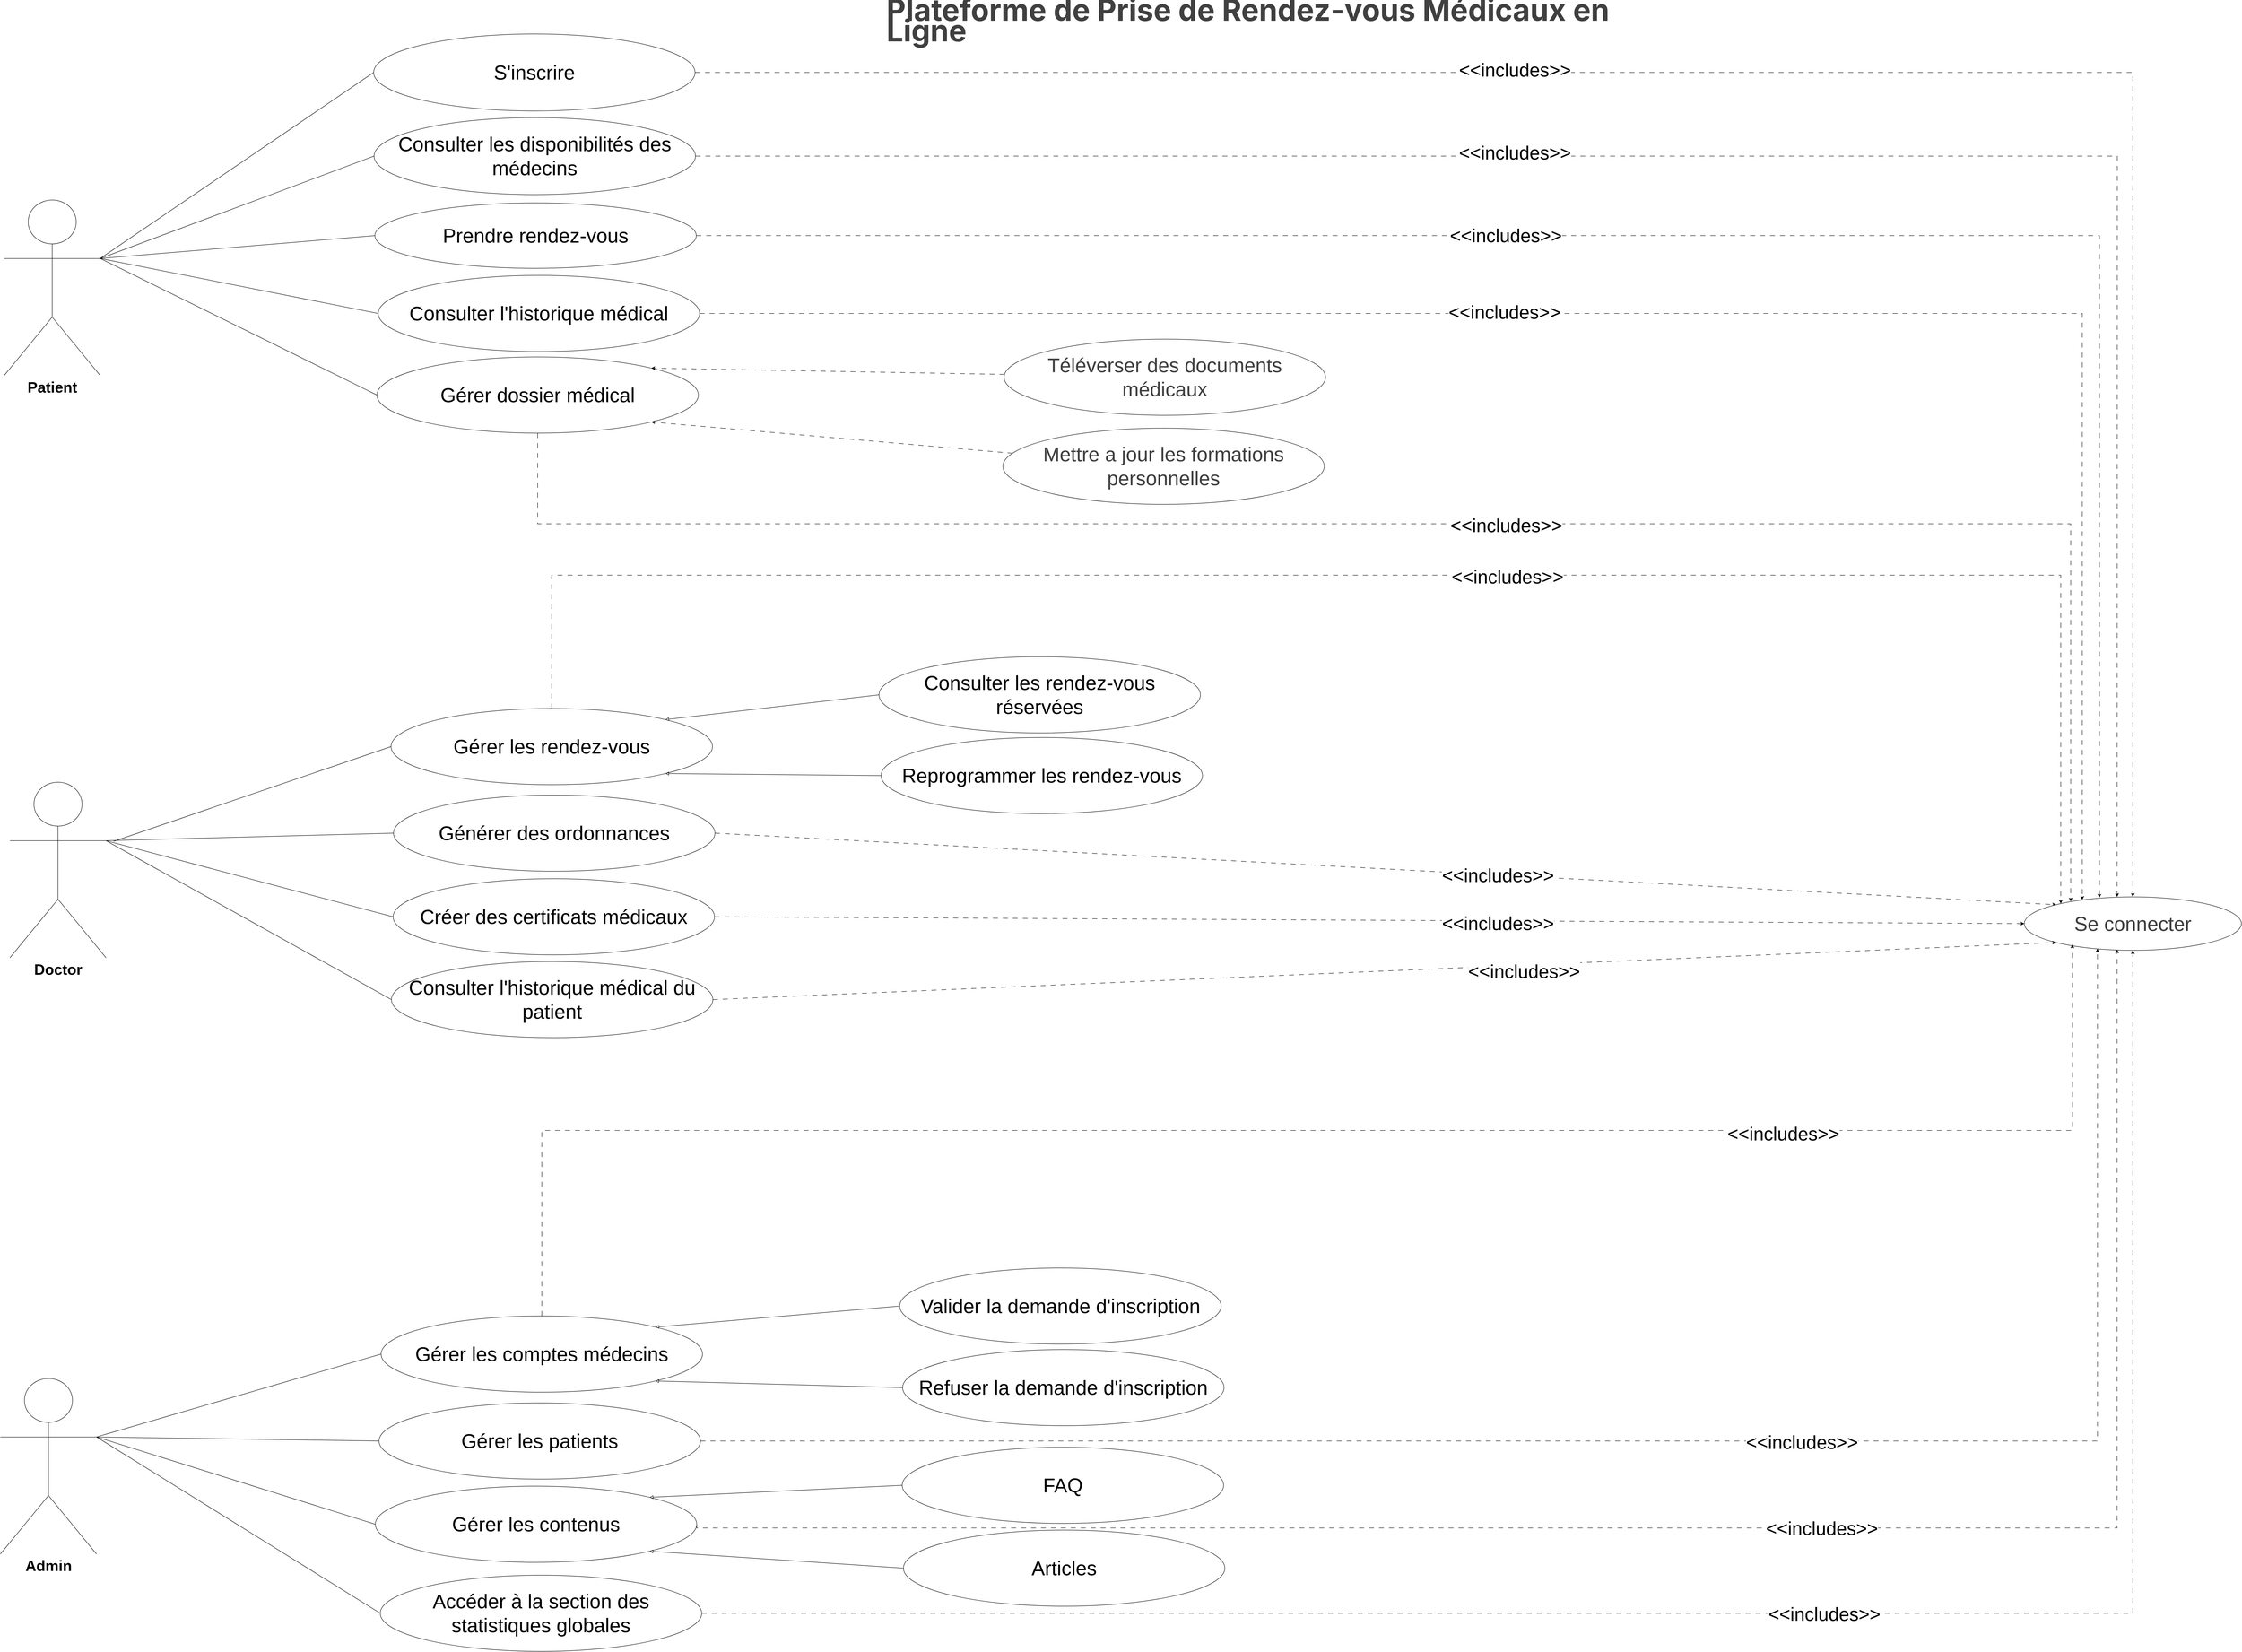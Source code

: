 <mxfile version="26.0.14">
  <diagram name="Page-1" id="eL7OtAQJyphSRFPmEqrO">
    <mxGraphModel dx="7000" dy="8161" grid="0" gridSize="10" guides="0" tooltips="1" connect="1" arrows="1" fold="1" page="1" pageScale="1" pageWidth="3300" pageHeight="4681" math="0" shadow="0">
      <root>
        <mxCell id="0" />
        <mxCell id="1" parent="0" />
        <mxCell id="9coayfkCWoQ1-N5OWXU_-4" value="&lt;h1 style=&quot;box-sizing: border-box; border: 0px solid; --tw-border-spacing-x: 0; --tw-border-spacing-y: 0; --tw-translate-x: 0; --tw-translate-y: 0; --tw-rotate: 0; --tw-skew-x: 0; --tw-skew-y: 0; --tw-scale-x: 1; --tw-scale-y: 1; --tw-pan-x: ; --tw-pan-y: ; --tw-pinch-zoom: ; --tw-scroll-snap-strictness: proximity; --tw-gradient-from-position: ; --tw-gradient-via-position: ; --tw-gradient-to-position: ; --tw-ordinal: ; --tw-slashed-zero: ; --tw-numeric-figure: ; --tw-numeric-spacing: ; --tw-numeric-fraction: ; --tw-ring-inset: ; --tw-ring-offset-width: 0px; --tw-ring-offset-color: light-dark(#fff, #000000); --tw-ring-color: light-dark(rgba(59,130,246,.5), #4c89ec); --tw-ring-offset-shadow: 0 0 #0000; --tw-ring-shadow: 0 0 #0000; --tw-shadow: 0 0 #0000; --tw-shadow-colored: 0 0 #0000; --tw-blur: ; --tw-brightness: ; --tw-contrast: ; --tw-grayscale: ; --tw-hue-rotate: ; --tw-invert: ; --tw-saturate: ; --tw-sepia: ; --tw-drop-shadow: ; --tw-backdrop-blur: ; --tw-backdrop-brightness: ; --tw-backdrop-contrast: ; --tw-backdrop-grayscale: ; --tw-backdrop-hue-rotate: ; --tw-backdrop-invert: ; --tw-backdrop-opacity: ; --tw-backdrop-saturate: ; --tw-backdrop-sepia: ; --tw-contain-size: ; --tw-contain-layout: ; --tw-contain-paint: ; --tw-contain-style: ; margin: 0px; line-height: 2rem; color: var(--text-color,#000000); text-align: start; background-color: rgb(255, 255, 255);&quot; class=&quot;sc-6a4c5dd9-0 dXTcni&quot;&gt;&lt;span style=&quot;color: rgb(64, 64, 64); font-family: Inter, system-ui, -apple-system, BlinkMacSystemFont, &amp;quot;Segoe UI&amp;quot;, Roboto, &amp;quot;Noto Sans&amp;quot;, Ubuntu, Cantarell, &amp;quot;Helvetica Neue&amp;quot;, Oxygen, &amp;quot;Open Sans&amp;quot;, sans-serif;&quot;&gt;&lt;font style=&quot;font-size: 72px;&quot;&gt;Plateforme de Prise de Rendez-vous Médicaux en Ligne&lt;/font&gt;&lt;/span&gt;&lt;/h1&gt;" style="text;html=1;align=center;verticalAlign=middle;whiteSpace=wrap;rounded=0;" parent="1" vertex="1">
          <mxGeometry x="2382" y="-4536" width="1915" height="113" as="geometry" />
        </mxCell>
        <mxCell id="9coayfkCWoQ1-N5OWXU_-33" style="rounded=0;orthogonalLoop=1;jettySize=auto;html=1;entryX=0;entryY=0.5;entryDx=0;entryDy=0;exitX=1;exitY=0.333;exitDx=0;exitDy=0;exitPerimeter=0;endArrow=none;startFill=0;" parent="1" source="9coayfkCWoQ1-N5OWXU_-5" target="9coayfkCWoQ1-N5OWXU_-12" edge="1">
          <mxGeometry relative="1" as="geometry">
            <mxPoint x="485" y="-3896" as="sourcePoint" />
          </mxGeometry>
        </mxCell>
        <mxCell id="_iy6NoHGY4GpwaVb-YUt-18" style="rounded=0;orthogonalLoop=1;jettySize=auto;html=1;exitX=1;exitY=0.333;exitDx=0;exitDy=0;exitPerimeter=0;entryX=0;entryY=0.5;entryDx=0;entryDy=0;endArrow=none;startFill=0;" parent="1" source="9coayfkCWoQ1-N5OWXU_-5" target="9coayfkCWoQ1-N5OWXU_-13" edge="1">
          <mxGeometry relative="1" as="geometry" />
        </mxCell>
        <mxCell id="_iy6NoHGY4GpwaVb-YUt-19" style="rounded=0;orthogonalLoop=1;jettySize=auto;html=1;exitX=1;exitY=0.333;exitDx=0;exitDy=0;exitPerimeter=0;endArrow=none;startFill=0;entryX=0;entryY=0.5;entryDx=0;entryDy=0;" parent="1" source="9coayfkCWoQ1-N5OWXU_-5" target="9coayfkCWoQ1-N5OWXU_-20" edge="1">
          <mxGeometry relative="1" as="geometry" />
        </mxCell>
        <mxCell id="_iy6NoHGY4GpwaVb-YUt-20" style="edgeStyle=none;rounded=0;orthogonalLoop=1;jettySize=auto;html=1;exitX=1;exitY=0.333;exitDx=0;exitDy=0;exitPerimeter=0;entryX=0;entryY=0.5;entryDx=0;entryDy=0;endArrow=none;startFill=0;" parent="1" source="9coayfkCWoQ1-N5OWXU_-5" target="9coayfkCWoQ1-N5OWXU_-18" edge="1">
          <mxGeometry relative="1" as="geometry" />
        </mxCell>
        <mxCell id="QVyEsyba5m8Hu7_WQ-zw-19" style="rounded=0;orthogonalLoop=1;jettySize=auto;html=1;exitX=1;exitY=0.333;exitDx=0;exitDy=0;exitPerimeter=0;entryX=0;entryY=0.5;entryDx=0;entryDy=0;endArrow=none;startFill=0;" edge="1" parent="1" source="9coayfkCWoQ1-N5OWXU_-5" target="_iy6NoHGY4GpwaVb-YUt-29">
          <mxGeometry relative="1" as="geometry" />
        </mxCell>
        <mxCell id="9coayfkCWoQ1-N5OWXU_-5" value="&lt;span style=&quot;box-sizing: border-box; border: 0px solid; --tw-border-spacing-x: 0; --tw-border-spacing-y: 0; --tw-translate-x: 0; --tw-translate-y: 0; --tw-rotate: 0; --tw-skew-x: 0; --tw-skew-y: 0; --tw-scale-x: 1; --tw-scale-y: 1; --tw-pan-x: ; --tw-pan-y: ; --tw-pinch-zoom: ; --tw-scroll-snap-strictness: proximity; --tw-gradient-from-position: ; --tw-gradient-via-position: ; --tw-gradient-to-position: ; --tw-ordinal: ; --tw-slashed-zero: ; --tw-numeric-figure: ; --tw-numeric-spacing: ; --tw-numeric-fraction: ; --tw-ring-inset: ; --tw-ring-offset-width: 0px; --tw-ring-offset-color: light-dark(#fff, #000000); --tw-ring-color: light-dark(rgba(59,130,246,.5), #4c89ec); --tw-ring-offset-shadow: 0 0 #0000; --tw-ring-shadow: 0 0 #0000; --tw-shadow: 0 0 #0000; --tw-shadow-colored: 0 0 #0000; --tw-blur: ; --tw-brightness: ; --tw-contrast: ; --tw-grayscale: ; --tw-hue-rotate: ; --tw-invert: ; --tw-saturate: ; --tw-sepia: ; --tw-drop-shadow: ; --tw-backdrop-blur: ; --tw-backdrop-brightness: ; --tw-backdrop-contrast: ; --tw-backdrop-grayscale: ; --tw-backdrop-hue-rotate: ; --tw-backdrop-invert: ; --tw-backdrop-opacity: ; --tw-backdrop-saturate: ; --tw-backdrop-sepia: ; --tw-contain-size: ; --tw-contain-layout: ; --tw-contain-paint: ; --tw-contain-style: ; font-weight: bolder; font-family: &amp;quot;Nunito Sans&amp;quot;, sans-serif; text-align: start; white-space: pre-wrap; background-color: rgb(255, 255, 255);&quot;&gt;&lt;font style=&quot;font-size: 36px;&quot;&gt;Patient&lt;/font&gt;&lt;/span&gt;" style="shape=umlActor;verticalLabelPosition=bottom;verticalAlign=top;html=1;outlineConnect=0;" parent="1" vertex="1">
          <mxGeometry x="253" y="-4053" width="232" height="424" as="geometry" />
        </mxCell>
        <mxCell id="_iy6NoHGY4GpwaVb-YUt-21" style="edgeStyle=none;rounded=0;orthogonalLoop=1;jettySize=auto;html=1;entryX=0;entryY=0.5;entryDx=0;entryDy=0;endArrow=none;startFill=0;" parent="1" target="9coayfkCWoQ1-N5OWXU_-16" edge="1">
          <mxGeometry relative="1" as="geometry">
            <mxPoint x="517" y="-2504" as="sourcePoint" />
          </mxGeometry>
        </mxCell>
        <mxCell id="_iy6NoHGY4GpwaVb-YUt-22" style="edgeStyle=none;rounded=0;orthogonalLoop=1;jettySize=auto;html=1;exitX=1;exitY=0.333;exitDx=0;exitDy=0;exitPerimeter=0;entryX=0;entryY=0.5;entryDx=0;entryDy=0;endArrow=none;startFill=0;" parent="1" source="9coayfkCWoQ1-N5OWXU_-6" target="9coayfkCWoQ1-N5OWXU_-17" edge="1">
          <mxGeometry relative="1" as="geometry" />
        </mxCell>
        <mxCell id="_iy6NoHGY4GpwaVb-YUt-23" style="edgeStyle=none;rounded=0;orthogonalLoop=1;jettySize=auto;html=1;exitX=1;exitY=0.333;exitDx=0;exitDy=0;exitPerimeter=0;entryX=0;entryY=0.5;entryDx=0;entryDy=0;endArrow=none;startFill=0;" parent="1" source="9coayfkCWoQ1-N5OWXU_-6" target="9coayfkCWoQ1-N5OWXU_-14" edge="1">
          <mxGeometry relative="1" as="geometry" />
        </mxCell>
        <mxCell id="_iy6NoHGY4GpwaVb-YUt-24" style="edgeStyle=none;rounded=0;orthogonalLoop=1;jettySize=auto;html=1;exitX=1;exitY=0.333;exitDx=0;exitDy=0;exitPerimeter=0;entryX=0;entryY=0.5;entryDx=0;entryDy=0;endArrow=none;startFill=0;" parent="1" source="9coayfkCWoQ1-N5OWXU_-6" target="_iy6NoHGY4GpwaVb-YUt-7" edge="1">
          <mxGeometry relative="1" as="geometry" />
        </mxCell>
        <mxCell id="9coayfkCWoQ1-N5OWXU_-6" value="&lt;span style=&quot;box-sizing: border-box; border: 0px solid; --tw-border-spacing-x: 0; --tw-border-spacing-y: 0; --tw-translate-x: 0; --tw-translate-y: 0; --tw-rotate: 0; --tw-skew-x: 0; --tw-skew-y: 0; --tw-scale-x: 1; --tw-scale-y: 1; --tw-pan-x: ; --tw-pan-y: ; --tw-pinch-zoom: ; --tw-scroll-snap-strictness: proximity; --tw-gradient-from-position: ; --tw-gradient-via-position: ; --tw-gradient-to-position: ; --tw-ordinal: ; --tw-slashed-zero: ; --tw-numeric-figure: ; --tw-numeric-spacing: ; --tw-numeric-fraction: ; --tw-ring-inset: ; --tw-ring-offset-width: 0px; --tw-ring-offset-color: light-dark(#fff, #000000); --tw-ring-color: light-dark(rgba(59,130,246,.5), #4c89ec); --tw-ring-offset-shadow: 0 0 #0000; --tw-ring-shadow: 0 0 #0000; --tw-shadow: 0 0 #0000; --tw-shadow-colored: 0 0 #0000; --tw-blur: ; --tw-brightness: ; --tw-contrast: ; --tw-grayscale: ; --tw-hue-rotate: ; --tw-invert: ; --tw-saturate: ; --tw-sepia: ; --tw-drop-shadow: ; --tw-backdrop-blur: ; --tw-backdrop-brightness: ; --tw-backdrop-contrast: ; --tw-backdrop-grayscale: ; --tw-backdrop-hue-rotate: ; --tw-backdrop-invert: ; --tw-backdrop-opacity: ; --tw-backdrop-saturate: ; --tw-backdrop-sepia: ; --tw-contain-size: ; --tw-contain-layout: ; --tw-contain-paint: ; --tw-contain-style: ; font-weight: bolder; font-family: &amp;quot;Nunito Sans&amp;quot;, sans-serif; text-align: start; white-space: pre-wrap; background-color: rgb(255, 255, 255);&quot;&gt;&lt;font style=&quot;font-size: 36px;&quot;&gt;Doctor&lt;/font&gt;&lt;/span&gt;" style="shape=umlActor;verticalLabelPosition=bottom;verticalAlign=top;html=1;outlineConnect=0;" parent="1" vertex="1">
          <mxGeometry x="267" y="-2647" width="232" height="424" as="geometry" />
        </mxCell>
        <mxCell id="QVyEsyba5m8Hu7_WQ-zw-15" style="rounded=0;orthogonalLoop=1;jettySize=auto;html=1;exitX=1;exitY=0.333;exitDx=0;exitDy=0;exitPerimeter=0;entryX=0;entryY=0.5;entryDx=0;entryDy=0;endArrow=none;startFill=0;" edge="1" parent="1" source="9coayfkCWoQ1-N5OWXU_-10" target="9coayfkCWoQ1-N5OWXU_-15">
          <mxGeometry relative="1" as="geometry" />
        </mxCell>
        <mxCell id="QVyEsyba5m8Hu7_WQ-zw-16" style="rounded=0;orthogonalLoop=1;jettySize=auto;html=1;exitX=1;exitY=0.333;exitDx=0;exitDy=0;exitPerimeter=0;entryX=0;entryY=0.5;entryDx=0;entryDy=0;endArrow=none;startFill=0;" edge="1" parent="1" source="9coayfkCWoQ1-N5OWXU_-10" target="9coayfkCWoQ1-N5OWXU_-26">
          <mxGeometry relative="1" as="geometry" />
        </mxCell>
        <mxCell id="QVyEsyba5m8Hu7_WQ-zw-17" style="rounded=0;orthogonalLoop=1;jettySize=auto;html=1;exitX=1;exitY=0.333;exitDx=0;exitDy=0;exitPerimeter=0;entryX=0;entryY=0.5;entryDx=0;entryDy=0;endArrow=none;startFill=0;" edge="1" parent="1" source="9coayfkCWoQ1-N5OWXU_-10" target="9coayfkCWoQ1-N5OWXU_-25">
          <mxGeometry relative="1" as="geometry" />
        </mxCell>
        <mxCell id="QVyEsyba5m8Hu7_WQ-zw-18" style="rounded=0;orthogonalLoop=1;jettySize=auto;html=1;exitX=1;exitY=0.333;exitDx=0;exitDy=0;exitPerimeter=0;entryX=0;entryY=0.5;entryDx=0;entryDy=0;endArrow=none;startFill=0;" edge="1" parent="1" source="9coayfkCWoQ1-N5OWXU_-10" target="9coayfkCWoQ1-N5OWXU_-28">
          <mxGeometry relative="1" as="geometry" />
        </mxCell>
        <mxCell id="9coayfkCWoQ1-N5OWXU_-10" value="&lt;span style=&quot;box-sizing: border-box; border: 0px solid; --tw-border-spacing-x: 0; --tw-border-spacing-y: 0; --tw-translate-x: 0; --tw-translate-y: 0; --tw-rotate: 0; --tw-skew-x: 0; --tw-skew-y: 0; --tw-scale-x: 1; --tw-scale-y: 1; --tw-pan-x: ; --tw-pan-y: ; --tw-pinch-zoom: ; --tw-scroll-snap-strictness: proximity; --tw-gradient-from-position: ; --tw-gradient-via-position: ; --tw-gradient-to-position: ; --tw-ordinal: ; --tw-slashed-zero: ; --tw-numeric-figure: ; --tw-numeric-spacing: ; --tw-numeric-fraction: ; --tw-ring-inset: ; --tw-ring-offset-width: 0px; --tw-ring-offset-color: light-dark(#fff, #000000); --tw-ring-color: light-dark(rgba(59,130,246,.5), #4c89ec); --tw-ring-offset-shadow: 0 0 #0000; --tw-ring-shadow: 0 0 #0000; --tw-shadow: 0 0 #0000; --tw-shadow-colored: 0 0 #0000; --tw-blur: ; --tw-brightness: ; --tw-contrast: ; --tw-grayscale: ; --tw-hue-rotate: ; --tw-invert: ; --tw-saturate: ; --tw-sepia: ; --tw-drop-shadow: ; --tw-backdrop-blur: ; --tw-backdrop-brightness: ; --tw-backdrop-contrast: ; --tw-backdrop-grayscale: ; --tw-backdrop-hue-rotate: ; --tw-backdrop-invert: ; --tw-backdrop-opacity: ; --tw-backdrop-saturate: ; --tw-backdrop-sepia: ; --tw-contain-size: ; --tw-contain-layout: ; --tw-contain-paint: ; --tw-contain-style: ; font-weight: bolder; font-family: &amp;quot;Nunito Sans&amp;quot;, sans-serif; text-align: start; white-space: pre-wrap; background-color: rgb(255, 255, 255);&quot;&gt;&lt;font style=&quot;font-size: 36px;&quot;&gt;Admin&lt;/font&gt;&lt;/span&gt;" style="shape=umlActor;verticalLabelPosition=bottom;verticalAlign=top;html=1;outlineConnect=0;" parent="1" vertex="1">
          <mxGeometry x="244" y="-1207" width="232" height="424" as="geometry" />
        </mxCell>
        <mxCell id="9coayfkCWoQ1-N5OWXU_-12" value="&lt;span style=&quot;font-family: &amp;quot;Nunito Sans&amp;quot;, sans-serif; text-align: left; background-color: rgb(255, 255, 255);&quot;&gt;&lt;font style=&quot;font-size: 48px;&quot;&gt;Consulter les disponibilités des médecins&lt;/font&gt;&lt;/span&gt;" style="ellipse;whiteSpace=wrap;html=1;" parent="1" vertex="1">
          <mxGeometry x="1146" y="-4252" width="776" height="186" as="geometry" />
        </mxCell>
        <mxCell id="_iy6NoHGY4GpwaVb-YUt-35" style="edgeStyle=orthogonalEdgeStyle;rounded=0;orthogonalLoop=1;jettySize=auto;html=1;exitX=1;exitY=0.5;exitDx=0;exitDy=0;entryX=0.346;entryY=0.014;entryDx=0;entryDy=0;entryPerimeter=0;dashed=1;dashPattern=12 12;" parent="1" source="9coayfkCWoQ1-N5OWXU_-13" target="9coayfkCWoQ1-N5OWXU_-29" edge="1">
          <mxGeometry relative="1" as="geometry">
            <mxPoint x="4250" y="-3983.0" as="targetPoint" />
          </mxGeometry>
        </mxCell>
        <mxCell id="QVyEsyba5m8Hu7_WQ-zw-12" value="&lt;font style=&quot;font-size: 45px;&quot;&gt;&amp;lt;&amp;lt;includes&amp;gt;&amp;gt;&lt;/font&gt;" style="edgeLabel;html=1;align=center;verticalAlign=middle;resizable=0;points=[];" vertex="1" connectable="0" parent="_iy6NoHGY4GpwaVb-YUt-35">
          <mxGeometry x="-0.216" relative="1" as="geometry">
            <mxPoint x="-1" as="offset" />
          </mxGeometry>
        </mxCell>
        <mxCell id="9coayfkCWoQ1-N5OWXU_-13" value="&lt;div style=&quot;&quot;&gt;&lt;font face=&quot;Nunito Sans, sans-serif&quot;&gt;&lt;span style=&quot;font-size: 48px; background-color: rgb(255, 255, 255);&quot;&gt;Prendre rendez-vous&lt;/span&gt;&lt;/font&gt;&lt;/div&gt;" style="ellipse;whiteSpace=wrap;html=1;" parent="1" vertex="1">
          <mxGeometry x="1148" y="-4046" width="776" height="158" as="geometry" />
        </mxCell>
        <mxCell id="_iy6NoHGY4GpwaVb-YUt-31" style="edgeStyle=none;rounded=0;orthogonalLoop=1;jettySize=auto;html=1;exitX=1;exitY=0.5;exitDx=0;exitDy=0;entryX=0;entryY=0.5;entryDx=0;entryDy=0;dashed=1;dashPattern=12 12;" parent="1" source="9coayfkCWoQ1-N5OWXU_-14" target="9coayfkCWoQ1-N5OWXU_-29" edge="1">
          <mxGeometry relative="1" as="geometry" />
        </mxCell>
        <mxCell id="QVyEsyba5m8Hu7_WQ-zw-7" value="&lt;font style=&quot;font-size: 45px;&quot;&gt;&amp;lt;&amp;lt;includes&amp;gt;&amp;gt;&lt;/font&gt;" style="edgeLabel;html=1;align=center;verticalAlign=middle;resizable=0;points=[];" vertex="1" connectable="0" parent="_iy6NoHGY4GpwaVb-YUt-31">
          <mxGeometry x="0.196" y="-6" relative="1" as="geometry">
            <mxPoint as="offset" />
          </mxGeometry>
        </mxCell>
        <mxCell id="9coayfkCWoQ1-N5OWXU_-14" value="&lt;font style=&quot;font-size: 48px;&quot;&gt;Créer des certificats médicaux&lt;/font&gt;" style="ellipse;whiteSpace=wrap;html=1;" parent="1" vertex="1">
          <mxGeometry x="1192" y="-2414" width="776" height="184" as="geometry" />
        </mxCell>
        <mxCell id="9coayfkCWoQ1-N5OWXU_-15" value="&lt;span style=&quot;font-family: &amp;quot;Nunito Sans&amp;quot;, sans-serif; text-align: left; background-color: rgb(255, 255, 255);&quot;&gt;&lt;font style=&quot;font-size: 48px;&quot;&gt;Gérer les comptes médecins&lt;/font&gt;&lt;/span&gt;" style="ellipse;whiteSpace=wrap;html=1;" parent="1" vertex="1">
          <mxGeometry x="1163" y="-1358" width="776" height="184" as="geometry" />
        </mxCell>
        <mxCell id="_iy6NoHGY4GpwaVb-YUt-39" style="edgeStyle=orthogonalEdgeStyle;rounded=0;orthogonalLoop=1;jettySize=auto;html=1;exitX=0.5;exitY=0;exitDx=0;exitDy=0;dashed=1;dashPattern=12 12;" parent="1" source="9coayfkCWoQ1-N5OWXU_-16" target="9coayfkCWoQ1-N5OWXU_-29" edge="1">
          <mxGeometry relative="1" as="geometry">
            <mxPoint x="3721.334" y="-3223.667" as="targetPoint" />
            <Array as="points">
              <mxPoint x="1575" y="-3147" />
              <mxPoint x="5218" y="-3147" />
            </Array>
          </mxGeometry>
        </mxCell>
        <mxCell id="QVyEsyba5m8Hu7_WQ-zw-9" value="&lt;font style=&quot;font-size: 45px;&quot;&gt;&amp;lt;&amp;lt;includes&amp;gt;&amp;gt;&lt;/font&gt;" style="edgeLabel;html=1;align=center;verticalAlign=middle;resizable=0;points=[];" vertex="1" connectable="0" parent="_iy6NoHGY4GpwaVb-YUt-39">
          <mxGeometry x="0.105" y="-4" relative="1" as="geometry">
            <mxPoint as="offset" />
          </mxGeometry>
        </mxCell>
        <mxCell id="9coayfkCWoQ1-N5OWXU_-16" value="&lt;font style=&quot;font-size: 48px;&quot;&gt;Gérer les rendez-vous&lt;/font&gt;" style="ellipse;whiteSpace=wrap;html=1;" parent="1" vertex="1">
          <mxGeometry x="1187" y="-2825" width="776" height="184" as="geometry" />
        </mxCell>
        <mxCell id="_iy6NoHGY4GpwaVb-YUt-32" style="edgeStyle=none;rounded=0;orthogonalLoop=1;jettySize=auto;html=1;exitX=1;exitY=0.5;exitDx=0;exitDy=0;entryX=0;entryY=0;entryDx=0;entryDy=0;dashed=1;dashPattern=12 12;" parent="1" source="9coayfkCWoQ1-N5OWXU_-17" target="9coayfkCWoQ1-N5OWXU_-29" edge="1">
          <mxGeometry relative="1" as="geometry">
            <mxPoint x="5146.0" y="-2343.0" as="targetPoint" />
          </mxGeometry>
        </mxCell>
        <mxCell id="QVyEsyba5m8Hu7_WQ-zw-8" value="&lt;font style=&quot;font-size: 45px;&quot;&gt;&amp;lt;&amp;lt;includes&amp;gt;&amp;gt;&lt;/font&gt;" style="edgeLabel;html=1;align=center;verticalAlign=middle;resizable=0;points=[];" vertex="1" connectable="0" parent="_iy6NoHGY4GpwaVb-YUt-32">
          <mxGeometry x="0.166" y="-1" relative="1" as="geometry">
            <mxPoint x="2" as="offset" />
          </mxGeometry>
        </mxCell>
        <mxCell id="9coayfkCWoQ1-N5OWXU_-17" value="&lt;span style=&quot;font-size: 48px;&quot;&gt;Générer des ordonnances&lt;/span&gt;" style="ellipse;whiteSpace=wrap;html=1;" parent="1" vertex="1">
          <mxGeometry x="1193" y="-2616" width="776" height="184" as="geometry" />
        </mxCell>
        <mxCell id="9coayfkCWoQ1-N5OWXU_-18" value="&lt;span style=&quot;font-family: &amp;quot;Nunito Sans&amp;quot;, sans-serif; text-align: left; background-color: rgb(255, 255, 255);&quot;&gt;&lt;font style=&quot;font-size: 48px;&quot;&gt;Gérer dossier médical&lt;/font&gt;&lt;/span&gt;" style="ellipse;whiteSpace=wrap;html=1;" parent="1" vertex="1">
          <mxGeometry x="1153" y="-3674" width="776" height="184" as="geometry" />
        </mxCell>
        <mxCell id="9coayfkCWoQ1-N5OWXU_-19" value="&lt;div&gt;&lt;font color=&quot;#404040&quot;&gt;&lt;span style=&quot;font-size: 48px;&quot;&gt;Téléverser des documents médicaux&lt;/span&gt;&lt;/font&gt;&lt;/div&gt;" style="ellipse;whiteSpace=wrap;html=1;align=center;" parent="1" vertex="1">
          <mxGeometry x="2667" y="-3717" width="776" height="184" as="geometry" />
        </mxCell>
        <mxCell id="9coayfkCWoQ1-N5OWXU_-20" value="&lt;span style=&quot;font-family: &amp;quot;Nunito Sans&amp;quot;, sans-serif; text-align: left; background-color: rgb(255, 255, 255);&quot;&gt;&lt;font style=&quot;font-size: 48px;&quot;&gt;Consulter l&#39;historique médical&lt;/font&gt;&lt;/span&gt;" style="ellipse;whiteSpace=wrap;html=1;" parent="1" vertex="1">
          <mxGeometry x="1156" y="-3871" width="776" height="184" as="geometry" />
        </mxCell>
        <mxCell id="9coayfkCWoQ1-N5OWXU_-25" value="&lt;span style=&quot;font-family: &amp;quot;Nunito Sans&amp;quot;, sans-serif; text-align: left; background-color: rgb(255, 255, 255);&quot;&gt;&lt;font style=&quot;font-size: 48px;&quot;&gt;Gérer les contenus&lt;/font&gt;&lt;/span&gt;" style="ellipse;whiteSpace=wrap;html=1;" parent="1" vertex="1">
          <mxGeometry x="1149" y="-947" width="776" height="184" as="geometry" />
        </mxCell>
        <mxCell id="9coayfkCWoQ1-N5OWXU_-26" value="&lt;span style=&quot;font-family: &amp;quot;Nunito Sans&amp;quot;, sans-serif; text-align: left; background-color: rgb(255, 255, 255);&quot;&gt;&lt;font style=&quot;font-size: 48px;&quot;&gt;Gérer les patients&lt;/font&gt;&lt;/span&gt;" style="ellipse;whiteSpace=wrap;html=1;" parent="1" vertex="1">
          <mxGeometry x="1158" y="-1148" width="776" height="184" as="geometry" />
        </mxCell>
        <mxCell id="_iy6NoHGY4GpwaVb-YUt-43" style="edgeStyle=orthogonalEdgeStyle;rounded=0;orthogonalLoop=1;jettySize=auto;html=1;exitX=1;exitY=0.5;exitDx=0;exitDy=0;entryX=0.5;entryY=1;entryDx=0;entryDy=0;dashed=1;dashPattern=12 12;" parent="1" source="9coayfkCWoQ1-N5OWXU_-28" target="9coayfkCWoQ1-N5OWXU_-29" edge="1">
          <mxGeometry relative="1" as="geometry" />
        </mxCell>
        <mxCell id="QVyEsyba5m8Hu7_WQ-zw-3" value="&lt;font style=&quot;font-size: 45px;&quot;&gt;&amp;lt;&amp;lt;includes&amp;gt;&amp;gt;&lt;/font&gt;" style="edgeLabel;html=1;align=center;verticalAlign=middle;resizable=0;points=[];" vertex="1" connectable="0" parent="_iy6NoHGY4GpwaVb-YUt-43">
          <mxGeometry x="0.072" y="-2" relative="1" as="geometry">
            <mxPoint as="offset" />
          </mxGeometry>
        </mxCell>
        <mxCell id="9coayfkCWoQ1-N5OWXU_-28" value="&lt;span style=&quot;font-size: 48px;&quot;&gt;Accéder à la section des statistiques globales&lt;/span&gt;" style="ellipse;whiteSpace=wrap;html=1;" parent="1" vertex="1">
          <mxGeometry x="1161" y="-732" width="776" height="184" as="geometry" />
        </mxCell>
        <mxCell id="9coayfkCWoQ1-N5OWXU_-29" value="&lt;span style=&quot;color: rgb(64, 64, 64); text-align: left;&quot;&gt;&lt;font face=&quot;Helvetica&quot; style=&quot;font-size: 48px;&quot;&gt;Se connecter&lt;/font&gt;&lt;/span&gt;" style="ellipse;whiteSpace=wrap;html=1;" parent="1" vertex="1">
          <mxGeometry x="5130" y="-2370" width="524" height="129" as="geometry" />
        </mxCell>
        <mxCell id="9coayfkCWoQ1-N5OWXU_-53" style="edgeStyle=none;rounded=0;orthogonalLoop=1;jettySize=auto;html=1;exitX=0;exitY=0.5;exitDx=0;exitDy=0;entryX=1;entryY=0;entryDx=0;entryDy=0;endArrow=block;endFill=0;" parent="1" source="9coayfkCWoQ1-N5OWXU_-51" target="9coayfkCWoQ1-N5OWXU_-15" edge="1">
          <mxGeometry relative="1" as="geometry" />
        </mxCell>
        <mxCell id="9coayfkCWoQ1-N5OWXU_-51" value="&lt;span style=&quot;text-align: left; background-color: rgb(255, 255, 255);&quot;&gt;&lt;font face=&quot;Helvetica&quot; style=&quot;font-size: 48px;&quot;&gt;Valider la demande d&#39;inscription&lt;/font&gt;&lt;/span&gt;" style="ellipse;whiteSpace=wrap;html=1;" parent="1" vertex="1">
          <mxGeometry x="2415" y="-1474" width="776" height="184" as="geometry" />
        </mxCell>
        <mxCell id="9coayfkCWoQ1-N5OWXU_-54" style="edgeStyle=none;rounded=0;orthogonalLoop=1;jettySize=auto;html=1;exitX=0;exitY=0.5;exitDx=0;exitDy=0;entryX=1;entryY=1;entryDx=0;entryDy=0;endArrow=block;endFill=0;" parent="1" source="9coayfkCWoQ1-N5OWXU_-52" target="9coayfkCWoQ1-N5OWXU_-15" edge="1">
          <mxGeometry relative="1" as="geometry" />
        </mxCell>
        <mxCell id="9coayfkCWoQ1-N5OWXU_-52" value="&lt;span style=&quot;text-align: left; background-color: rgb(255, 255, 255);&quot;&gt;&lt;font style=&quot;font-size: 48px;&quot;&gt;Refuser la demande d&#39;inscription&lt;/font&gt;&lt;/span&gt;" style="ellipse;whiteSpace=wrap;html=1;" parent="1" vertex="1">
          <mxGeometry x="2422" y="-1277" width="776" height="184" as="geometry" />
        </mxCell>
        <mxCell id="_iy6NoHGY4GpwaVb-YUt-30" style="edgeStyle=none;rounded=0;orthogonalLoop=1;jettySize=auto;html=1;exitX=1;exitY=0.5;exitDx=0;exitDy=0;entryX=0;entryY=1;entryDx=0;entryDy=0;dashed=1;dashPattern=12 12;fontSize=45;" parent="1" source="_iy6NoHGY4GpwaVb-YUt-7" target="9coayfkCWoQ1-N5OWXU_-29" edge="1">
          <mxGeometry relative="1" as="geometry" />
        </mxCell>
        <mxCell id="QVyEsyba5m8Hu7_WQ-zw-6" value="&lt;font style=&quot;font-size: 45px;&quot;&gt;&amp;lt;&amp;lt;includes&amp;gt;&amp;gt;&lt;/font&gt;" style="edgeLabel;html=1;align=center;verticalAlign=middle;resizable=0;points=[];" vertex="1" connectable="0" parent="_iy6NoHGY4GpwaVb-YUt-30">
          <mxGeometry x="0.207" y="-15" relative="1" as="geometry">
            <mxPoint as="offset" />
          </mxGeometry>
        </mxCell>
        <mxCell id="_iy6NoHGY4GpwaVb-YUt-7" value="&lt;font style=&quot;font-size: 48px;&quot;&gt;Consulter l&#39;historique médical du patient&lt;/font&gt;" style="ellipse;whiteSpace=wrap;html=1;" parent="1" vertex="1">
          <mxGeometry x="1188" y="-2214" width="776" height="184" as="geometry" />
        </mxCell>
        <mxCell id="_iy6NoHGY4GpwaVb-YUt-13" style="rounded=0;orthogonalLoop=1;jettySize=auto;html=1;exitX=0;exitY=0.5;exitDx=0;exitDy=0;entryX=1;entryY=0;entryDx=0;entryDy=0;endArrow=block;endFill=0;strokeWidth=1;jumpSize=6;jumpStyle=none;" parent="1" source="_iy6NoHGY4GpwaVb-YUt-11" target="9coayfkCWoQ1-N5OWXU_-16" edge="1">
          <mxGeometry relative="1" as="geometry" />
        </mxCell>
        <mxCell id="_iy6NoHGY4GpwaVb-YUt-11" value="&lt;font style=&quot;font-size: 48px;&quot;&gt;Consulter les rendez-vous réservées&lt;/font&gt;" style="ellipse;whiteSpace=wrap;html=1;" parent="1" vertex="1">
          <mxGeometry x="2365" y="-2950" width="776" height="184" as="geometry" />
        </mxCell>
        <mxCell id="_iy6NoHGY4GpwaVb-YUt-14" style="rounded=0;orthogonalLoop=1;jettySize=auto;html=1;exitX=0;exitY=0.5;exitDx=0;exitDy=0;entryX=1;entryY=1;entryDx=0;entryDy=0;strokeWidth=1;endArrow=block;endFill=0;" parent="1" source="_iy6NoHGY4GpwaVb-YUt-12" target="9coayfkCWoQ1-N5OWXU_-16" edge="1">
          <mxGeometry relative="1" as="geometry" />
        </mxCell>
        <mxCell id="_iy6NoHGY4GpwaVb-YUt-12" value="&lt;font style=&quot;font-size: 48px;&quot;&gt;Reprogrammer les rendez-vous&lt;/font&gt;" style="ellipse;whiteSpace=wrap;html=1;" parent="1" vertex="1">
          <mxGeometry x="2370" y="-2755" width="776" height="184" as="geometry" />
        </mxCell>
        <mxCell id="_iy6NoHGY4GpwaVb-YUt-17" style="rounded=0;orthogonalLoop=1;jettySize=auto;html=1;entryX=1;entryY=1;entryDx=0;entryDy=0;dashed=1;dashPattern=12 12;" parent="1" source="_iy6NoHGY4GpwaVb-YUt-15" target="9coayfkCWoQ1-N5OWXU_-18" edge="1">
          <mxGeometry relative="1" as="geometry" />
        </mxCell>
        <mxCell id="_iy6NoHGY4GpwaVb-YUt-15" value="&lt;div&gt;&lt;font color=&quot;#404040&quot;&gt;&lt;span style=&quot;font-size: 48px;&quot;&gt;Mettre a jour les formations personnelles&lt;/span&gt;&lt;/font&gt;&lt;/div&gt;" style="ellipse;whiteSpace=wrap;html=1;align=center;" parent="1" vertex="1">
          <mxGeometry x="2664" y="-3502" width="776" height="184" as="geometry" />
        </mxCell>
        <mxCell id="_iy6NoHGY4GpwaVb-YUt-16" style="rounded=0;orthogonalLoop=1;jettySize=auto;html=1;entryX=1;entryY=0;entryDx=0;entryDy=0;dashed=1;dashPattern=12 12;" parent="1" source="9coayfkCWoQ1-N5OWXU_-19" target="9coayfkCWoQ1-N5OWXU_-18" edge="1">
          <mxGeometry relative="1" as="geometry" />
        </mxCell>
        <mxCell id="_iy6NoHGY4GpwaVb-YUt-27" style="edgeStyle=none;rounded=0;orthogonalLoop=1;jettySize=auto;html=1;exitX=0;exitY=0.5;exitDx=0;exitDy=0;entryX=1;entryY=0;entryDx=0;entryDy=0;endArrow=block;endFill=0;" parent="1" source="_iy6NoHGY4GpwaVb-YUt-25" target="9coayfkCWoQ1-N5OWXU_-25" edge="1">
          <mxGeometry relative="1" as="geometry" />
        </mxCell>
        <mxCell id="_iy6NoHGY4GpwaVb-YUt-25" value="&lt;span style=&quot;text-align: left; background-color: rgb(255, 255, 255);&quot;&gt;&lt;font style=&quot;font-size: 48px;&quot;&gt;FAQ&lt;/font&gt;&lt;/span&gt;" style="ellipse;whiteSpace=wrap;html=1;" parent="1" vertex="1">
          <mxGeometry x="2421" y="-1041" width="776" height="184" as="geometry" />
        </mxCell>
        <mxCell id="_iy6NoHGY4GpwaVb-YUt-28" style="edgeStyle=none;rounded=0;orthogonalLoop=1;jettySize=auto;html=1;exitX=0;exitY=0.5;exitDx=0;exitDy=0;entryX=1;entryY=1;entryDx=0;entryDy=0;endArrow=block;endFill=0;" parent="1" source="_iy6NoHGY4GpwaVb-YUt-26" target="9coayfkCWoQ1-N5OWXU_-25" edge="1">
          <mxGeometry relative="1" as="geometry" />
        </mxCell>
        <mxCell id="_iy6NoHGY4GpwaVb-YUt-26" value="&lt;span style=&quot;text-align: left; background-color: rgb(255, 255, 255);&quot;&gt;&lt;font style=&quot;font-size: 48px;&quot;&gt;Articles&lt;/font&gt;&lt;/span&gt;" style="ellipse;whiteSpace=wrap;html=1;" parent="1" vertex="1">
          <mxGeometry x="2424" y="-841" width="776" height="184" as="geometry" />
        </mxCell>
        <mxCell id="_iy6NoHGY4GpwaVb-YUt-33" style="edgeStyle=orthogonalEdgeStyle;rounded=0;orthogonalLoop=1;jettySize=auto;html=1;exitX=1;exitY=0.5;exitDx=0;exitDy=0;entryX=0.5;entryY=0;entryDx=0;entryDy=0;dashed=1;dashPattern=12 12;" parent="1" source="_iy6NoHGY4GpwaVb-YUt-29" target="9coayfkCWoQ1-N5OWXU_-29" edge="1">
          <mxGeometry relative="1" as="geometry" />
        </mxCell>
        <mxCell id="QVyEsyba5m8Hu7_WQ-zw-14" value="&lt;font style=&quot;font-size: 45px;&quot;&gt;&amp;lt;&amp;lt;includes&amp;gt;&amp;gt;&lt;/font&gt;" style="edgeLabel;html=1;align=center;verticalAlign=middle;resizable=0;points=[];" vertex="1" connectable="0" parent="_iy6NoHGY4GpwaVb-YUt-33">
          <mxGeometry x="-0.276" y="6" relative="1" as="geometry">
            <mxPoint x="2" as="offset" />
          </mxGeometry>
        </mxCell>
        <mxCell id="_iy6NoHGY4GpwaVb-YUt-29" value="&lt;span style=&quot;font-family: &amp;quot;Nunito Sans&amp;quot;, sans-serif; text-align: left; background-color: rgb(255, 255, 255);&quot;&gt;&lt;font style=&quot;font-size: 48px;&quot;&gt;S&#39;inscrire&lt;/font&gt;&lt;/span&gt;" style="ellipse;whiteSpace=wrap;html=1;" parent="1" vertex="1">
          <mxGeometry x="1145" y="-4454" width="776" height="186" as="geometry" />
        </mxCell>
        <mxCell id="_iy6NoHGY4GpwaVb-YUt-34" style="edgeStyle=orthogonalEdgeStyle;rounded=0;orthogonalLoop=1;jettySize=auto;html=1;exitX=1;exitY=0.5;exitDx=0;exitDy=0;dashed=1;dashPattern=12 12;" parent="1" source="9coayfkCWoQ1-N5OWXU_-12" edge="1">
          <mxGeometry relative="1" as="geometry">
            <mxPoint x="5354" y="-2370" as="targetPoint" />
          </mxGeometry>
        </mxCell>
        <mxCell id="QVyEsyba5m8Hu7_WQ-zw-13" value="&lt;font style=&quot;font-size: 45px;&quot;&gt;&amp;lt;&amp;lt;includes&amp;gt;&amp;gt;&lt;/font&gt;" style="edgeLabel;html=1;align=center;verticalAlign=middle;resizable=0;points=[];" vertex="1" connectable="0" parent="_iy6NoHGY4GpwaVb-YUt-34">
          <mxGeometry x="-0.243" y="8" relative="1" as="geometry">
            <mxPoint x="1" as="offset" />
          </mxGeometry>
        </mxCell>
        <mxCell id="_iy6NoHGY4GpwaVb-YUt-36" style="edgeStyle=orthogonalEdgeStyle;rounded=0;orthogonalLoop=1;jettySize=auto;html=1;entryX=0.267;entryY=0.054;entryDx=0;entryDy=0;entryPerimeter=0;dashed=1;dashPattern=12 12;" parent="1" source="9coayfkCWoQ1-N5OWXU_-20" target="9coayfkCWoQ1-N5OWXU_-29" edge="1">
          <mxGeometry relative="1" as="geometry" />
        </mxCell>
        <mxCell id="QVyEsyba5m8Hu7_WQ-zw-11" value="&lt;font style=&quot;font-size: 45px;&quot;&gt;&amp;lt;&amp;lt;includes&amp;gt;&amp;gt;&lt;/font&gt;" style="edgeLabel;html=1;align=center;verticalAlign=middle;resizable=0;points=[];" vertex="1" connectable="0" parent="_iy6NoHGY4GpwaVb-YUt-36">
          <mxGeometry x="-0.183" y="3" relative="1" as="geometry">
            <mxPoint x="1" as="offset" />
          </mxGeometry>
        </mxCell>
        <mxCell id="_iy6NoHGY4GpwaVb-YUt-37" style="edgeStyle=orthogonalEdgeStyle;rounded=0;orthogonalLoop=1;jettySize=auto;html=1;exitX=0.5;exitY=1;exitDx=0;exitDy=0;dashed=1;dashPattern=12 12;" parent="1" source="9coayfkCWoQ1-N5OWXU_-18" edge="1">
          <mxGeometry relative="1" as="geometry">
            <mxPoint x="5242" y="-2359" as="targetPoint" />
            <Array as="points">
              <mxPoint x="1541" y="-3271" />
              <mxPoint x="5242" y="-3271" />
            </Array>
          </mxGeometry>
        </mxCell>
        <mxCell id="QVyEsyba5m8Hu7_WQ-zw-10" value="&lt;font style=&quot;font-size: 45px;&quot;&gt;&amp;lt;&amp;lt;includes&amp;gt;&amp;gt;&lt;/font&gt;" style="edgeLabel;html=1;align=center;verticalAlign=middle;resizable=0;points=[];" vertex="1" connectable="0" parent="_iy6NoHGY4GpwaVb-YUt-37">
          <mxGeometry x="0.058" y="-4" relative="1" as="geometry">
            <mxPoint x="1" as="offset" />
          </mxGeometry>
        </mxCell>
        <mxCell id="_iy6NoHGY4GpwaVb-YUt-40" style="edgeStyle=orthogonalEdgeStyle;rounded=0;orthogonalLoop=1;jettySize=auto;html=1;exitX=0.5;exitY=0;exitDx=0;exitDy=0;dashed=1;dashPattern=12 12;" parent="1" source="9coayfkCWoQ1-N5OWXU_-15" edge="1">
          <mxGeometry relative="1" as="geometry">
            <mxPoint x="5246" y="-2255" as="targetPoint" />
          </mxGeometry>
        </mxCell>
        <mxCell id="QVyEsyba5m8Hu7_WQ-zw-5" value="&lt;font style=&quot;font-size: 45px;&quot;&gt;&amp;lt;&amp;lt;includes&amp;gt;&amp;gt;&lt;/font&gt;" style="edgeLabel;html=1;align=center;verticalAlign=middle;resizable=0;points=[];" vertex="1" connectable="0" parent="_iy6NoHGY4GpwaVb-YUt-40">
          <mxGeometry x="0.5" y="-8" relative="1" as="geometry">
            <mxPoint as="offset" />
          </mxGeometry>
        </mxCell>
        <mxCell id="_iy6NoHGY4GpwaVb-YUt-41" style="edgeStyle=orthogonalEdgeStyle;rounded=0;orthogonalLoop=1;jettySize=auto;html=1;exitX=1;exitY=0.5;exitDx=0;exitDy=0;entryX=0.337;entryY=0.967;entryDx=0;entryDy=0;entryPerimeter=0;dashed=1;dashPattern=12 12;" parent="1" source="9coayfkCWoQ1-N5OWXU_-26" target="9coayfkCWoQ1-N5OWXU_-29" edge="1">
          <mxGeometry relative="1" as="geometry" />
        </mxCell>
        <mxCell id="QVyEsyba5m8Hu7_WQ-zw-4" value="&lt;font style=&quot;font-size: 45px;&quot;&gt;&amp;lt;&amp;lt;includes&amp;gt;&amp;gt;&lt;/font&gt;" style="edgeLabel;html=1;align=center;verticalAlign=middle;resizable=0;points=[];" vertex="1" connectable="0" parent="_iy6NoHGY4GpwaVb-YUt-41">
          <mxGeometry x="0.166" y="-3" relative="1" as="geometry">
            <mxPoint x="-1" as="offset" />
          </mxGeometry>
        </mxCell>
        <mxCell id="_iy6NoHGY4GpwaVb-YUt-42" style="edgeStyle=orthogonalEdgeStyle;rounded=0;orthogonalLoop=1;jettySize=auto;html=1;exitX=1;exitY=0.5;exitDx=0;exitDy=0;dashed=1;dashPattern=12 12;" parent="1" source="9coayfkCWoQ1-N5OWXU_-25" edge="1">
          <mxGeometry relative="1" as="geometry">
            <mxPoint x="5354" y="-2243" as="targetPoint" />
            <Array as="points">
              <mxPoint x="1925" y="-846" />
              <mxPoint x="5354" y="-846" />
            </Array>
          </mxGeometry>
        </mxCell>
        <mxCell id="QVyEsyba5m8Hu7_WQ-zw-2" value="&lt;font style=&quot;font-size: 45px;&quot;&gt;&amp;lt;&amp;lt;includes&amp;gt;&amp;gt;&lt;/font&gt;" style="edgeLabel;html=1;align=center;verticalAlign=middle;resizable=0;points=[];" vertex="1" connectable="0" parent="_iy6NoHGY4GpwaVb-YUt-42">
          <mxGeometry x="0.127" y="-1" relative="1" as="geometry">
            <mxPoint as="offset" />
          </mxGeometry>
        </mxCell>
      </root>
    </mxGraphModel>
  </diagram>
</mxfile>
